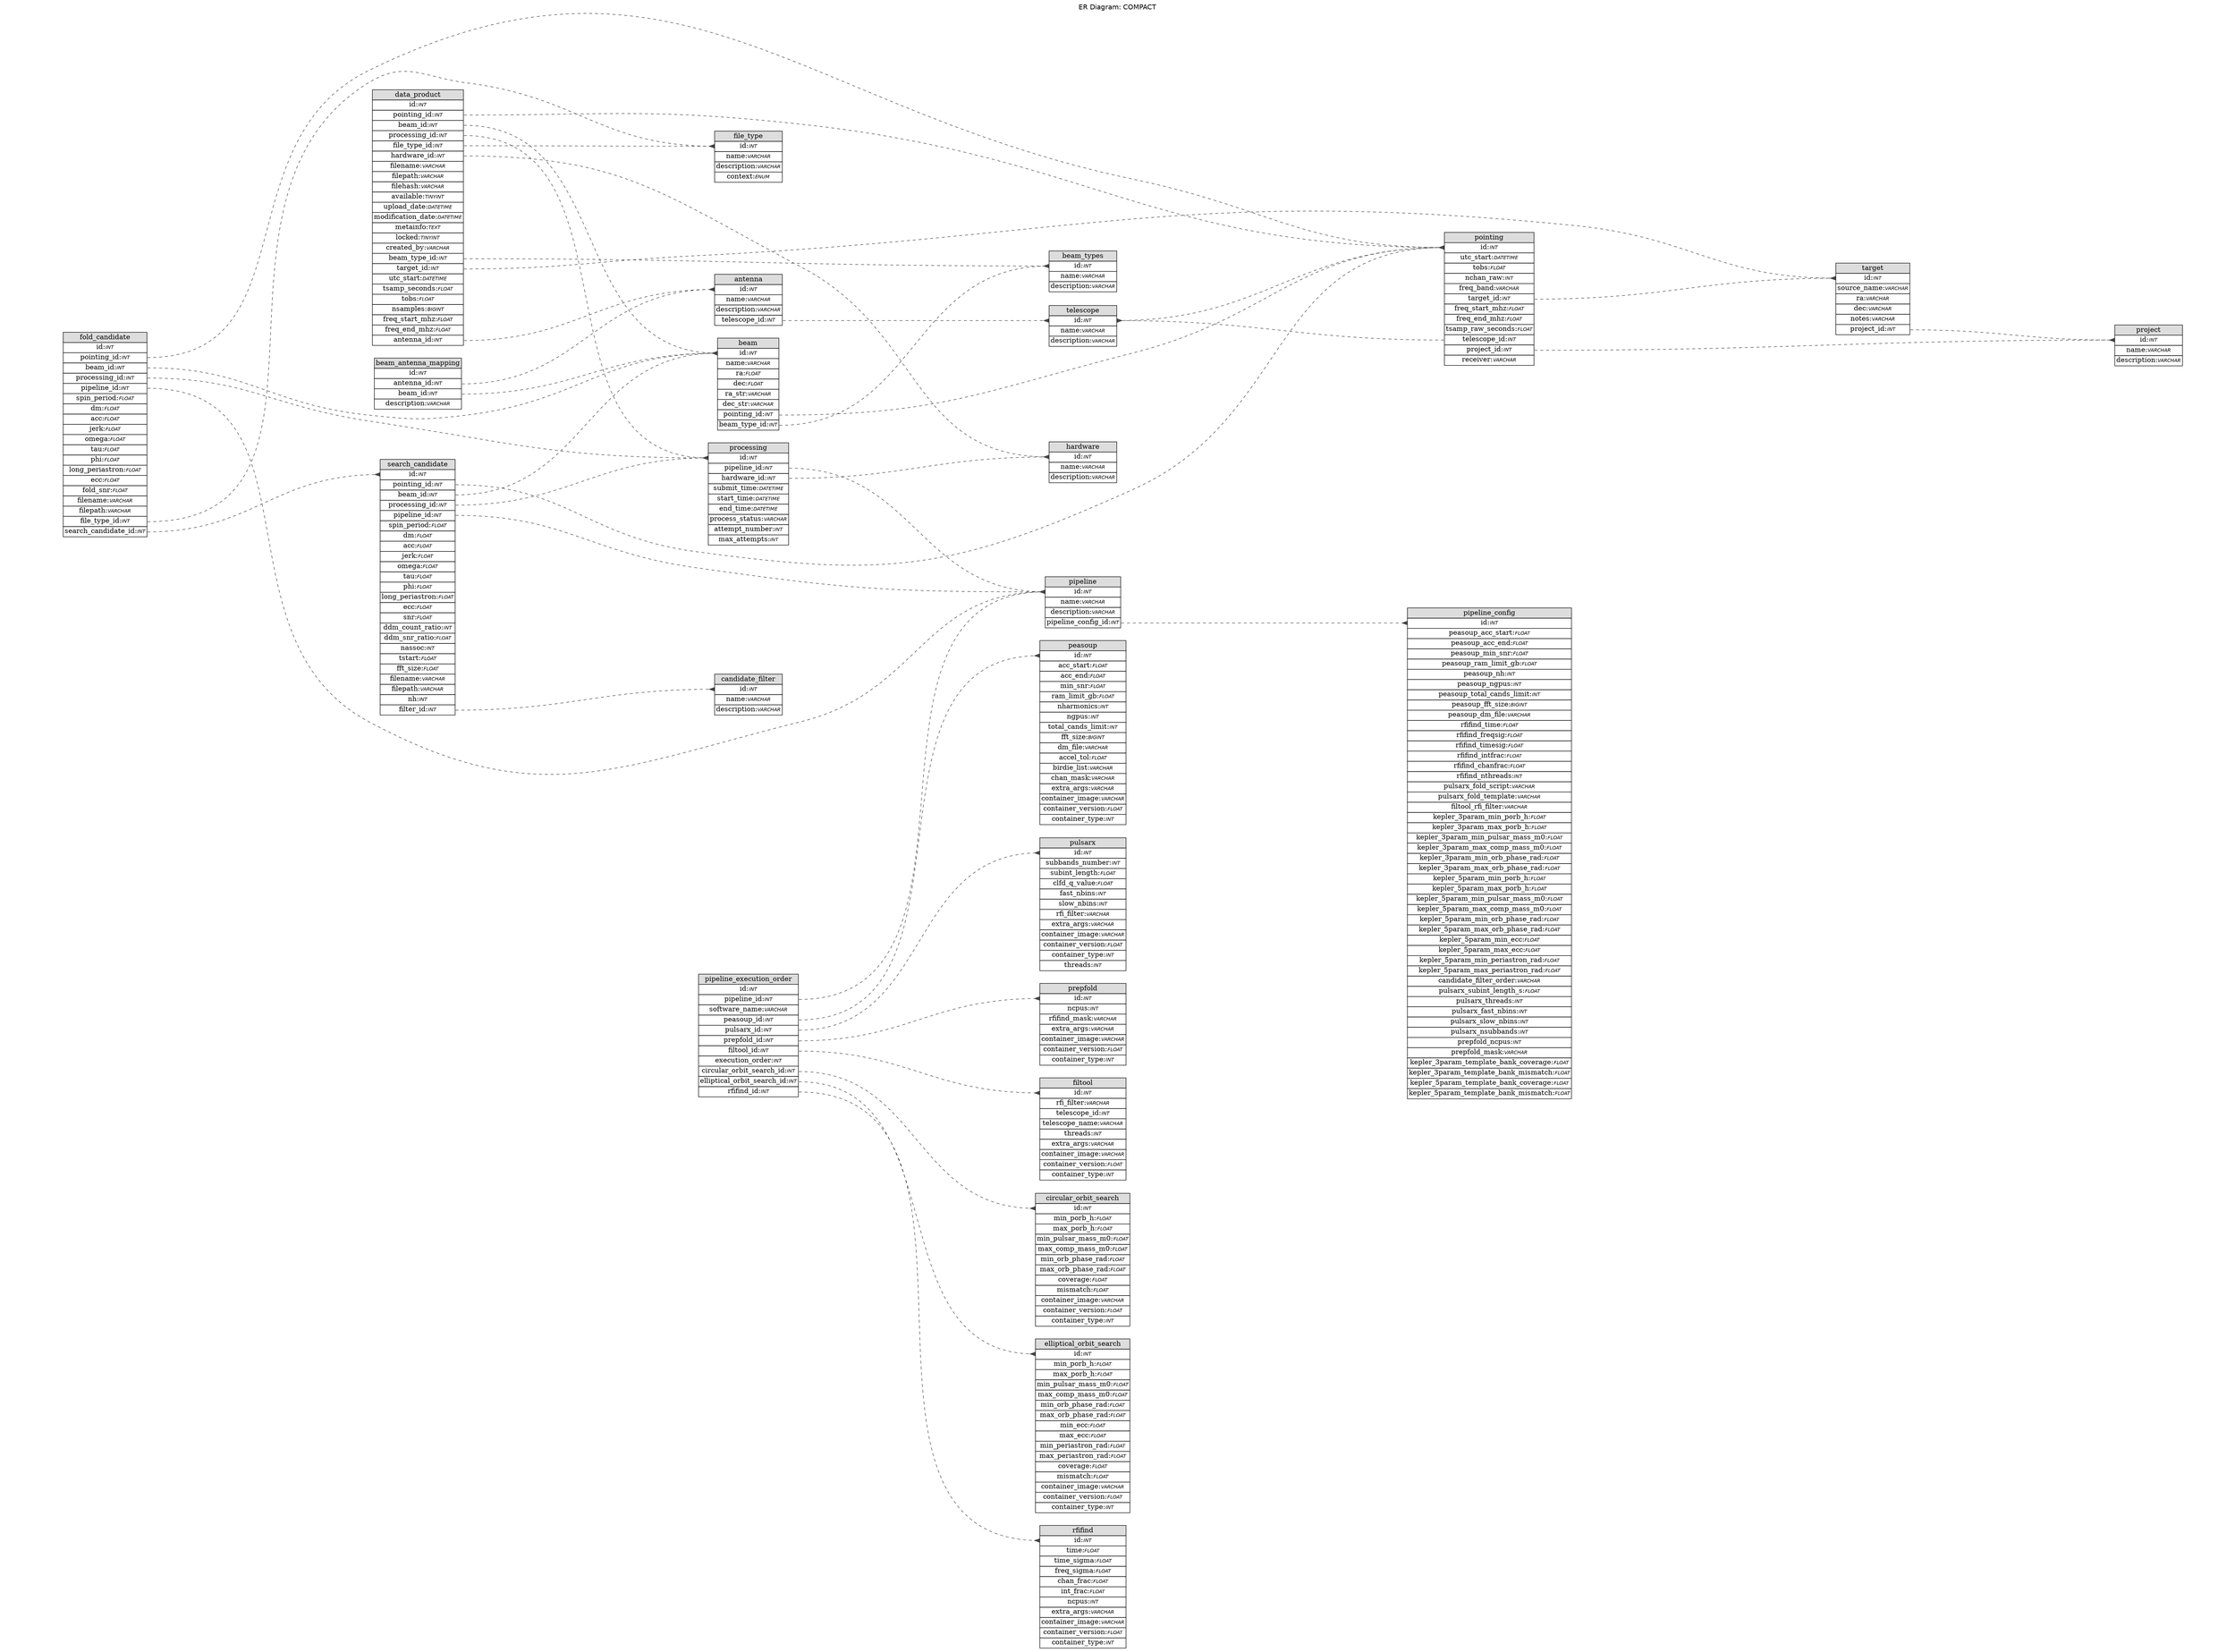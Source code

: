 // ************************************************************
// Generated by: Sequel Pro
// Version 4541
//
// http://www.sequelpro.com/
// https://github.com/sequelpro/sequelpro
//
// Host: 127.0.0.1 (MySQL 11.1.3-MariaDB)
// Database: COMPACT
// Generation Time: 2024-01-13 20:27:56 +0000
// ************************************************************

digraph "Database Structure" {
	label = "ER Diagram: COMPACT";
	labelloc = t;
	compound = true;
	node [ shape = record ];
	fontname = "Helvetica";
	ranksep = 1.25;
	ratio = 0.7;
	rankdir = LR;
	subgraph "table_antenna" {
		node [ shape = "plaintext" ];
		"antenna" [ label=<
			<TABLE BORDER="0" CELLSPACING="0" CELLBORDER="1">
			<TR><TD COLSPAN="3" BGCOLOR="#DDDDDD">antenna</TD></TR>
			<TR><TD COLSPAN="3" PORT="id">id:<FONT FACE="Helvetica-Oblique" POINT-SIZE="10">INT</FONT></TD></TR>
			<TR><TD COLSPAN="3" PORT="name">name:<FONT FACE="Helvetica-Oblique" POINT-SIZE="10">VARCHAR</FONT></TD></TR>
			<TR><TD COLSPAN="3" PORT="description">description:<FONT FACE="Helvetica-Oblique" POINT-SIZE="10">VARCHAR</FONT></TD></TR>
			<TR><TD COLSPAN="3" PORT="telescope_id">telescope_id:<FONT FACE="Helvetica-Oblique" POINT-SIZE="10">INT</FONT></TD></TR>
			</TABLE>>
		];
	}
	subgraph "table_beam" {
		node [ shape = "plaintext" ];
		"beam" [ label=<
			<TABLE BORDER="0" CELLSPACING="0" CELLBORDER="1">
			<TR><TD COLSPAN="3" BGCOLOR="#DDDDDD">beam</TD></TR>
			<TR><TD COLSPAN="3" PORT="id">id:<FONT FACE="Helvetica-Oblique" POINT-SIZE="10">INT</FONT></TD></TR>
			<TR><TD COLSPAN="3" PORT="name">name:<FONT FACE="Helvetica-Oblique" POINT-SIZE="10">VARCHAR</FONT></TD></TR>
			<TR><TD COLSPAN="3" PORT="ra">ra:<FONT FACE="Helvetica-Oblique" POINT-SIZE="10">FLOAT</FONT></TD></TR>
			<TR><TD COLSPAN="3" PORT="dec">dec:<FONT FACE="Helvetica-Oblique" POINT-SIZE="10">FLOAT</FONT></TD></TR>
			<TR><TD COLSPAN="3" PORT="ra_str">ra_str:<FONT FACE="Helvetica-Oblique" POINT-SIZE="10">VARCHAR</FONT></TD></TR>
			<TR><TD COLSPAN="3" PORT="dec_str">dec_str:<FONT FACE="Helvetica-Oblique" POINT-SIZE="10">VARCHAR</FONT></TD></TR>
			<TR><TD COLSPAN="3" PORT="pointing_id">pointing_id:<FONT FACE="Helvetica-Oblique" POINT-SIZE="10">INT</FONT></TD></TR>
			<TR><TD COLSPAN="3" PORT="beam_type_id">beam_type_id:<FONT FACE="Helvetica-Oblique" POINT-SIZE="10">INT</FONT></TD></TR>
			</TABLE>>
		];
	}
	subgraph "table_beam_antenna_mapping" {
		node [ shape = "plaintext" ];
		"beam_antenna_mapping" [ label=<
			<TABLE BORDER="0" CELLSPACING="0" CELLBORDER="1">
			<TR><TD COLSPAN="3" BGCOLOR="#DDDDDD">beam_antenna_mapping</TD></TR>
			<TR><TD COLSPAN="3" PORT="id">id:<FONT FACE="Helvetica-Oblique" POINT-SIZE="10">INT</FONT></TD></TR>
			<TR><TD COLSPAN="3" PORT="antenna_id">antenna_id:<FONT FACE="Helvetica-Oblique" POINT-SIZE="10">INT</FONT></TD></TR>
			<TR><TD COLSPAN="3" PORT="beam_id">beam_id:<FONT FACE="Helvetica-Oblique" POINT-SIZE="10">INT</FONT></TD></TR>
			<TR><TD COLSPAN="3" PORT="description">description:<FONT FACE="Helvetica-Oblique" POINT-SIZE="10">VARCHAR</FONT></TD></TR>
			</TABLE>>
		];
	}
	subgraph "table_beam_types" {
		node [ shape = "plaintext" ];
		"beam_types" [ label=<
			<TABLE BORDER="0" CELLSPACING="0" CELLBORDER="1">
			<TR><TD COLSPAN="3" BGCOLOR="#DDDDDD">beam_types</TD></TR>
			<TR><TD COLSPAN="3" PORT="id">id:<FONT FACE="Helvetica-Oblique" POINT-SIZE="10">INT</FONT></TD></TR>
			<TR><TD COLSPAN="3" PORT="name">name:<FONT FACE="Helvetica-Oblique" POINT-SIZE="10">VARCHAR</FONT></TD></TR>
			<TR><TD COLSPAN="3" PORT="description">description:<FONT FACE="Helvetica-Oblique" POINT-SIZE="10">VARCHAR</FONT></TD></TR>
			</TABLE>>
		];
	}
	subgraph "table_candidate_filter" {
		node [ shape = "plaintext" ];
		"candidate_filter" [ label=<
			<TABLE BORDER="0" CELLSPACING="0" CELLBORDER="1">
			<TR><TD COLSPAN="3" BGCOLOR="#DDDDDD">candidate_filter</TD></TR>
			<TR><TD COLSPAN="3" PORT="id">id:<FONT FACE="Helvetica-Oblique" POINT-SIZE="10">INT</FONT></TD></TR>
			<TR><TD COLSPAN="3" PORT="name">name:<FONT FACE="Helvetica-Oblique" POINT-SIZE="10">VARCHAR</FONT></TD></TR>
			<TR><TD COLSPAN="3" PORT="description">description:<FONT FACE="Helvetica-Oblique" POINT-SIZE="10">VARCHAR</FONT></TD></TR>
			</TABLE>>
		];
	}
	subgraph "table_circular_orbit_search" {
		node [ shape = "plaintext" ];
		"circular_orbit_search" [ label=<
			<TABLE BORDER="0" CELLSPACING="0" CELLBORDER="1">
			<TR><TD COLSPAN="3" BGCOLOR="#DDDDDD">circular_orbit_search</TD></TR>
			<TR><TD COLSPAN="3" PORT="id">id:<FONT FACE="Helvetica-Oblique" POINT-SIZE="10">INT</FONT></TD></TR>
			<TR><TD COLSPAN="3" PORT="min_porb_h">min_porb_h:<FONT FACE="Helvetica-Oblique" POINT-SIZE="10">FLOAT</FONT></TD></TR>
			<TR><TD COLSPAN="3" PORT="max_porb_h">max_porb_h:<FONT FACE="Helvetica-Oblique" POINT-SIZE="10">FLOAT</FONT></TD></TR>
			<TR><TD COLSPAN="3" PORT="min_pulsar_mass_m0">min_pulsar_mass_m0:<FONT FACE="Helvetica-Oblique" POINT-SIZE="10">FLOAT</FONT></TD></TR>
			<TR><TD COLSPAN="3" PORT="max_comp_mass_m0">max_comp_mass_m0:<FONT FACE="Helvetica-Oblique" POINT-SIZE="10">FLOAT</FONT></TD></TR>
			<TR><TD COLSPAN="3" PORT="min_orb_phase_rad">min_orb_phase_rad:<FONT FACE="Helvetica-Oblique" POINT-SIZE="10">FLOAT</FONT></TD></TR>
			<TR><TD COLSPAN="3" PORT="max_orb_phase_rad">max_orb_phase_rad:<FONT FACE="Helvetica-Oblique" POINT-SIZE="10">FLOAT</FONT></TD></TR>
			<TR><TD COLSPAN="3" PORT="coverage">coverage:<FONT FACE="Helvetica-Oblique" POINT-SIZE="10">FLOAT</FONT></TD></TR>
			<TR><TD COLSPAN="3" PORT="mismatch">mismatch:<FONT FACE="Helvetica-Oblique" POINT-SIZE="10">FLOAT</FONT></TD></TR>
			<TR><TD COLSPAN="3" PORT="container_image">container_image:<FONT FACE="Helvetica-Oblique" POINT-SIZE="10">VARCHAR</FONT></TD></TR>
			<TR><TD COLSPAN="3" PORT="container_version">container_version:<FONT FACE="Helvetica-Oblique" POINT-SIZE="10">FLOAT</FONT></TD></TR>
			<TR><TD COLSPAN="3" PORT="container_type">container_type:<FONT FACE="Helvetica-Oblique" POINT-SIZE="10">INT</FONT></TD></TR>
			</TABLE>>
		];
	}
	subgraph "table_data_product" {
		node [ shape = "plaintext" ];
		"data_product" [ label=<
			<TABLE BORDER="0" CELLSPACING="0" CELLBORDER="1">
			<TR><TD COLSPAN="3" BGCOLOR="#DDDDDD">data_product</TD></TR>
			<TR><TD COLSPAN="3" PORT="id">id:<FONT FACE="Helvetica-Oblique" POINT-SIZE="10">INT</FONT></TD></TR>
			<TR><TD COLSPAN="3" PORT="pointing_id">pointing_id:<FONT FACE="Helvetica-Oblique" POINT-SIZE="10">INT</FONT></TD></TR>
			<TR><TD COLSPAN="3" PORT="beam_id">beam_id:<FONT FACE="Helvetica-Oblique" POINT-SIZE="10">INT</FONT></TD></TR>
			<TR><TD COLSPAN="3" PORT="processing_id">processing_id:<FONT FACE="Helvetica-Oblique" POINT-SIZE="10">INT</FONT></TD></TR>
			<TR><TD COLSPAN="3" PORT="file_type_id">file_type_id:<FONT FACE="Helvetica-Oblique" POINT-SIZE="10">INT</FONT></TD></TR>
			<TR><TD COLSPAN="3" PORT="hardware_id">hardware_id:<FONT FACE="Helvetica-Oblique" POINT-SIZE="10">INT</FONT></TD></TR>
			<TR><TD COLSPAN="3" PORT="filename">filename:<FONT FACE="Helvetica-Oblique" POINT-SIZE="10">VARCHAR</FONT></TD></TR>
			<TR><TD COLSPAN="3" PORT="filepath">filepath:<FONT FACE="Helvetica-Oblique" POINT-SIZE="10">VARCHAR</FONT></TD></TR>
			<TR><TD COLSPAN="3" PORT="filehash">filehash:<FONT FACE="Helvetica-Oblique" POINT-SIZE="10">VARCHAR</FONT></TD></TR>
			<TR><TD COLSPAN="3" PORT="available">available:<FONT FACE="Helvetica-Oblique" POINT-SIZE="10">TINYINT</FONT></TD></TR>
			<TR><TD COLSPAN="3" PORT="upload_date">upload_date:<FONT FACE="Helvetica-Oblique" POINT-SIZE="10">DATETIME</FONT></TD></TR>
			<TR><TD COLSPAN="3" PORT="modification_date">modification_date:<FONT FACE="Helvetica-Oblique" POINT-SIZE="10">DATETIME</FONT></TD></TR>
			<TR><TD COLSPAN="3" PORT="metainfo">metainfo:<FONT FACE="Helvetica-Oblique" POINT-SIZE="10">TEXT</FONT></TD></TR>
			<TR><TD COLSPAN="3" PORT="locked">locked:<FONT FACE="Helvetica-Oblique" POINT-SIZE="10">TINYINT</FONT></TD></TR>
			<TR><TD COLSPAN="3" PORT="created_by">created_by:<FONT FACE="Helvetica-Oblique" POINT-SIZE="10">VARCHAR</FONT></TD></TR>
			<TR><TD COLSPAN="3" PORT="beam_type_id">beam_type_id:<FONT FACE="Helvetica-Oblique" POINT-SIZE="10">INT</FONT></TD></TR>
			<TR><TD COLSPAN="3" PORT="target_id">target_id:<FONT FACE="Helvetica-Oblique" POINT-SIZE="10">INT</FONT></TD></TR>
			<TR><TD COLSPAN="3" PORT="utc_start">utc_start:<FONT FACE="Helvetica-Oblique" POINT-SIZE="10">DATETIME</FONT></TD></TR>
			<TR><TD COLSPAN="3" PORT="tsamp_seconds">tsamp_seconds:<FONT FACE="Helvetica-Oblique" POINT-SIZE="10">FLOAT</FONT></TD></TR>
			<TR><TD COLSPAN="3" PORT="tobs">tobs:<FONT FACE="Helvetica-Oblique" POINT-SIZE="10">FLOAT</FONT></TD></TR>
			<TR><TD COLSPAN="3" PORT="nsamples">nsamples:<FONT FACE="Helvetica-Oblique" POINT-SIZE="10">BIGINT</FONT></TD></TR>
			<TR><TD COLSPAN="3" PORT="freq_start_mhz">freq_start_mhz:<FONT FACE="Helvetica-Oblique" POINT-SIZE="10">FLOAT</FONT></TD></TR>
			<TR><TD COLSPAN="3" PORT="freq_end_mhz">freq_end_mhz:<FONT FACE="Helvetica-Oblique" POINT-SIZE="10">FLOAT</FONT></TD></TR>
			<TR><TD COLSPAN="3" PORT="antenna_id">antenna_id:<FONT FACE="Helvetica-Oblique" POINT-SIZE="10">INT</FONT></TD></TR>
			</TABLE>>
		];
	}
	subgraph "table_elliptical_orbit_search" {
		node [ shape = "plaintext" ];
		"elliptical_orbit_search" [ label=<
			<TABLE BORDER="0" CELLSPACING="0" CELLBORDER="1">
			<TR><TD COLSPAN="3" BGCOLOR="#DDDDDD">elliptical_orbit_search</TD></TR>
			<TR><TD COLSPAN="3" PORT="id">id:<FONT FACE="Helvetica-Oblique" POINT-SIZE="10">INT</FONT></TD></TR>
			<TR><TD COLSPAN="3" PORT="min_porb_h">min_porb_h:<FONT FACE="Helvetica-Oblique" POINT-SIZE="10">FLOAT</FONT></TD></TR>
			<TR><TD COLSPAN="3" PORT="max_porb_h">max_porb_h:<FONT FACE="Helvetica-Oblique" POINT-SIZE="10">FLOAT</FONT></TD></TR>
			<TR><TD COLSPAN="3" PORT="min_pulsar_mass_m0">min_pulsar_mass_m0:<FONT FACE="Helvetica-Oblique" POINT-SIZE="10">FLOAT</FONT></TD></TR>
			<TR><TD COLSPAN="3" PORT="max_comp_mass_m0">max_comp_mass_m0:<FONT FACE="Helvetica-Oblique" POINT-SIZE="10">FLOAT</FONT></TD></TR>
			<TR><TD COLSPAN="3" PORT="min_orb_phase_rad">min_orb_phase_rad:<FONT FACE="Helvetica-Oblique" POINT-SIZE="10">FLOAT</FONT></TD></TR>
			<TR><TD COLSPAN="3" PORT="max_orb_phase_rad">max_orb_phase_rad:<FONT FACE="Helvetica-Oblique" POINT-SIZE="10">FLOAT</FONT></TD></TR>
			<TR><TD COLSPAN="3" PORT="min_ecc">min_ecc:<FONT FACE="Helvetica-Oblique" POINT-SIZE="10">FLOAT</FONT></TD></TR>
			<TR><TD COLSPAN="3" PORT="max_ecc">max_ecc:<FONT FACE="Helvetica-Oblique" POINT-SIZE="10">FLOAT</FONT></TD></TR>
			<TR><TD COLSPAN="3" PORT="min_periastron_rad">min_periastron_rad:<FONT FACE="Helvetica-Oblique" POINT-SIZE="10">FLOAT</FONT></TD></TR>
			<TR><TD COLSPAN="3" PORT="max_periastron_rad">max_periastron_rad:<FONT FACE="Helvetica-Oblique" POINT-SIZE="10">FLOAT</FONT></TD></TR>
			<TR><TD COLSPAN="3" PORT="coverage">coverage:<FONT FACE="Helvetica-Oblique" POINT-SIZE="10">FLOAT</FONT></TD></TR>
			<TR><TD COLSPAN="3" PORT="mismatch">mismatch:<FONT FACE="Helvetica-Oblique" POINT-SIZE="10">FLOAT</FONT></TD></TR>
			<TR><TD COLSPAN="3" PORT="container_image">container_image:<FONT FACE="Helvetica-Oblique" POINT-SIZE="10">VARCHAR</FONT></TD></TR>
			<TR><TD COLSPAN="3" PORT="container_version">container_version:<FONT FACE="Helvetica-Oblique" POINT-SIZE="10">FLOAT</FONT></TD></TR>
			<TR><TD COLSPAN="3" PORT="container_type">container_type:<FONT FACE="Helvetica-Oblique" POINT-SIZE="10">INT</FONT></TD></TR>
			</TABLE>>
		];
	}
	subgraph "table_file_type" {
		node [ shape = "plaintext" ];
		"file_type" [ label=<
			<TABLE BORDER="0" CELLSPACING="0" CELLBORDER="1">
			<TR><TD COLSPAN="3" BGCOLOR="#DDDDDD">file_type</TD></TR>
			<TR><TD COLSPAN="3" PORT="id">id:<FONT FACE="Helvetica-Oblique" POINT-SIZE="10">INT</FONT></TD></TR>
			<TR><TD COLSPAN="3" PORT="name">name:<FONT FACE="Helvetica-Oblique" POINT-SIZE="10">VARCHAR</FONT></TD></TR>
			<TR><TD COLSPAN="3" PORT="description">description:<FONT FACE="Helvetica-Oblique" POINT-SIZE="10">VARCHAR</FONT></TD></TR>
			<TR><TD COLSPAN="3" PORT="context">context:<FONT FACE="Helvetica-Oblique" POINT-SIZE="10">ENUM</FONT></TD></TR>
			</TABLE>>
		];
	}
	subgraph "table_filtool" {
		node [ shape = "plaintext" ];
		"filtool" [ label=<
			<TABLE BORDER="0" CELLSPACING="0" CELLBORDER="1">
			<TR><TD COLSPAN="3" BGCOLOR="#DDDDDD">filtool</TD></TR>
			<TR><TD COLSPAN="3" PORT="id">id:<FONT FACE="Helvetica-Oblique" POINT-SIZE="10">INT</FONT></TD></TR>
			<TR><TD COLSPAN="3" PORT="rfi_filter">rfi_filter:<FONT FACE="Helvetica-Oblique" POINT-SIZE="10">VARCHAR</FONT></TD></TR>
			<TR><TD COLSPAN="3" PORT="telescope_id">telescope_id:<FONT FACE="Helvetica-Oblique" POINT-SIZE="10">INT</FONT></TD></TR>
			<TR><TD COLSPAN="3" PORT="telescope_name">telescope_name:<FONT FACE="Helvetica-Oblique" POINT-SIZE="10">VARCHAR</FONT></TD></TR>
			<TR><TD COLSPAN="3" PORT="threads">threads:<FONT FACE="Helvetica-Oblique" POINT-SIZE="10">INT</FONT></TD></TR>
			<TR><TD COLSPAN="3" PORT="extra_args">extra_args:<FONT FACE="Helvetica-Oblique" POINT-SIZE="10">VARCHAR</FONT></TD></TR>
			<TR><TD COLSPAN="3" PORT="container_image">container_image:<FONT FACE="Helvetica-Oblique" POINT-SIZE="10">VARCHAR</FONT></TD></TR>
			<TR><TD COLSPAN="3" PORT="container_version">container_version:<FONT FACE="Helvetica-Oblique" POINT-SIZE="10">FLOAT</FONT></TD></TR>
			<TR><TD COLSPAN="3" PORT="container_type">container_type:<FONT FACE="Helvetica-Oblique" POINT-SIZE="10">INT</FONT></TD></TR>
			</TABLE>>
		];
	}
	subgraph "table_fold_candidate" {
		node [ shape = "plaintext" ];
		"fold_candidate" [ label=<
			<TABLE BORDER="0" CELLSPACING="0" CELLBORDER="1">
			<TR><TD COLSPAN="3" BGCOLOR="#DDDDDD">fold_candidate</TD></TR>
			<TR><TD COLSPAN="3" PORT="id">id:<FONT FACE="Helvetica-Oblique" POINT-SIZE="10">INT</FONT></TD></TR>
			<TR><TD COLSPAN="3" PORT="pointing_id">pointing_id:<FONT FACE="Helvetica-Oblique" POINT-SIZE="10">INT</FONT></TD></TR>
			<TR><TD COLSPAN="3" PORT="beam_id">beam_id:<FONT FACE="Helvetica-Oblique" POINT-SIZE="10">INT</FONT></TD></TR>
			<TR><TD COLSPAN="3" PORT="processing_id">processing_id:<FONT FACE="Helvetica-Oblique" POINT-SIZE="10">INT</FONT></TD></TR>
			<TR><TD COLSPAN="3" PORT="pipeline_id">pipeline_id:<FONT FACE="Helvetica-Oblique" POINT-SIZE="10">INT</FONT></TD></TR>
			<TR><TD COLSPAN="3" PORT="spin_period">spin_period:<FONT FACE="Helvetica-Oblique" POINT-SIZE="10">FLOAT</FONT></TD></TR>
			<TR><TD COLSPAN="3" PORT="dm">dm:<FONT FACE="Helvetica-Oblique" POINT-SIZE="10">FLOAT</FONT></TD></TR>
			<TR><TD COLSPAN="3" PORT="acc">acc:<FONT FACE="Helvetica-Oblique" POINT-SIZE="10">FLOAT</FONT></TD></TR>
			<TR><TD COLSPAN="3" PORT="jerk">jerk:<FONT FACE="Helvetica-Oblique" POINT-SIZE="10">FLOAT</FONT></TD></TR>
			<TR><TD COLSPAN="3" PORT="omega">omega:<FONT FACE="Helvetica-Oblique" POINT-SIZE="10">FLOAT</FONT></TD></TR>
			<TR><TD COLSPAN="3" PORT="tau">tau:<FONT FACE="Helvetica-Oblique" POINT-SIZE="10">FLOAT</FONT></TD></TR>
			<TR><TD COLSPAN="3" PORT="phi">phi:<FONT FACE="Helvetica-Oblique" POINT-SIZE="10">FLOAT</FONT></TD></TR>
			<TR><TD COLSPAN="3" PORT="long_periastron">long_periastron:<FONT FACE="Helvetica-Oblique" POINT-SIZE="10">FLOAT</FONT></TD></TR>
			<TR><TD COLSPAN="3" PORT="ecc">ecc:<FONT FACE="Helvetica-Oblique" POINT-SIZE="10">FLOAT</FONT></TD></TR>
			<TR><TD COLSPAN="3" PORT="fold_snr">fold_snr:<FONT FACE="Helvetica-Oblique" POINT-SIZE="10">FLOAT</FONT></TD></TR>
			<TR><TD COLSPAN="3" PORT="filename">filename:<FONT FACE="Helvetica-Oblique" POINT-SIZE="10">VARCHAR</FONT></TD></TR>
			<TR><TD COLSPAN="3" PORT="filepath">filepath:<FONT FACE="Helvetica-Oblique" POINT-SIZE="10">VARCHAR</FONT></TD></TR>
			<TR><TD COLSPAN="3" PORT="file_type_id">file_type_id:<FONT FACE="Helvetica-Oblique" POINT-SIZE="10">INT</FONT></TD></TR>
			<TR><TD COLSPAN="3" PORT="search_candidate_id">search_candidate_id:<FONT FACE="Helvetica-Oblique" POINT-SIZE="10">INT</FONT></TD></TR>
			</TABLE>>
		];
	}
	subgraph "table_hardware" {
		node [ shape = "plaintext" ];
		"hardware" [ label=<
			<TABLE BORDER="0" CELLSPACING="0" CELLBORDER="1">
			<TR><TD COLSPAN="3" BGCOLOR="#DDDDDD">hardware</TD></TR>
			<TR><TD COLSPAN="3" PORT="id">id:<FONT FACE="Helvetica-Oblique" POINT-SIZE="10">INT</FONT></TD></TR>
			<TR><TD COLSPAN="3" PORT="name">name:<FONT FACE="Helvetica-Oblique" POINT-SIZE="10">VARCHAR</FONT></TD></TR>
			<TR><TD COLSPAN="3" PORT="description">description:<FONT FACE="Helvetica-Oblique" POINT-SIZE="10">VARCHAR</FONT></TD></TR>
			</TABLE>>
		];
	}
	subgraph "table_peasoup" {
		node [ shape = "plaintext" ];
		"peasoup" [ label=<
			<TABLE BORDER="0" CELLSPACING="0" CELLBORDER="1">
			<TR><TD COLSPAN="3" BGCOLOR="#DDDDDD">peasoup</TD></TR>
			<TR><TD COLSPAN="3" PORT="id">id:<FONT FACE="Helvetica-Oblique" POINT-SIZE="10">INT</FONT></TD></TR>
			<TR><TD COLSPAN="3" PORT="acc_start">acc_start:<FONT FACE="Helvetica-Oblique" POINT-SIZE="10">FLOAT</FONT></TD></TR>
			<TR><TD COLSPAN="3" PORT="acc_end">acc_end:<FONT FACE="Helvetica-Oblique" POINT-SIZE="10">FLOAT</FONT></TD></TR>
			<TR><TD COLSPAN="3" PORT="min_snr">min_snr:<FONT FACE="Helvetica-Oblique" POINT-SIZE="10">FLOAT</FONT></TD></TR>
			<TR><TD COLSPAN="3" PORT="ram_limit_gb">ram_limit_gb:<FONT FACE="Helvetica-Oblique" POINT-SIZE="10">FLOAT</FONT></TD></TR>
			<TR><TD COLSPAN="3" PORT="nharmonics">nharmonics:<FONT FACE="Helvetica-Oblique" POINT-SIZE="10">INT</FONT></TD></TR>
			<TR><TD COLSPAN="3" PORT="ngpus">ngpus:<FONT FACE="Helvetica-Oblique" POINT-SIZE="10">INT</FONT></TD></TR>
			<TR><TD COLSPAN="3" PORT="total_cands_limit">total_cands_limit:<FONT FACE="Helvetica-Oblique" POINT-SIZE="10">INT</FONT></TD></TR>
			<TR><TD COLSPAN="3" PORT="fft_size">fft_size:<FONT FACE="Helvetica-Oblique" POINT-SIZE="10">BIGINT</FONT></TD></TR>
			<TR><TD COLSPAN="3" PORT="dm_file">dm_file:<FONT FACE="Helvetica-Oblique" POINT-SIZE="10">VARCHAR</FONT></TD></TR>
			<TR><TD COLSPAN="3" PORT="accel_tol">accel_tol:<FONT FACE="Helvetica-Oblique" POINT-SIZE="10">FLOAT</FONT></TD></TR>
			<TR><TD COLSPAN="3" PORT="birdie_list">birdie_list:<FONT FACE="Helvetica-Oblique" POINT-SIZE="10">VARCHAR</FONT></TD></TR>
			<TR><TD COLSPAN="3" PORT="chan_mask">chan_mask:<FONT FACE="Helvetica-Oblique" POINT-SIZE="10">VARCHAR</FONT></TD></TR>
			<TR><TD COLSPAN="3" PORT="extra_args">extra_args:<FONT FACE="Helvetica-Oblique" POINT-SIZE="10">VARCHAR</FONT></TD></TR>
			<TR><TD COLSPAN="3" PORT="container_image">container_image:<FONT FACE="Helvetica-Oblique" POINT-SIZE="10">VARCHAR</FONT></TD></TR>
			<TR><TD COLSPAN="3" PORT="container_version">container_version:<FONT FACE="Helvetica-Oblique" POINT-SIZE="10">FLOAT</FONT></TD></TR>
			<TR><TD COLSPAN="3" PORT="container_type">container_type:<FONT FACE="Helvetica-Oblique" POINT-SIZE="10">INT</FONT></TD></TR>
			</TABLE>>
		];
	}
	subgraph "table_pipeline" {
		node [ shape = "plaintext" ];
		"pipeline" [ label=<
			<TABLE BORDER="0" CELLSPACING="0" CELLBORDER="1">
			<TR><TD COLSPAN="3" BGCOLOR="#DDDDDD">pipeline</TD></TR>
			<TR><TD COLSPAN="3" PORT="id">id:<FONT FACE="Helvetica-Oblique" POINT-SIZE="10">INT</FONT></TD></TR>
			<TR><TD COLSPAN="3" PORT="name">name:<FONT FACE="Helvetica-Oblique" POINT-SIZE="10">VARCHAR</FONT></TD></TR>
			<TR><TD COLSPAN="3" PORT="description">description:<FONT FACE="Helvetica-Oblique" POINT-SIZE="10">VARCHAR</FONT></TD></TR>
			<TR><TD COLSPAN="3" PORT="pipeline_config_id">pipeline_config_id:<FONT FACE="Helvetica-Oblique" POINT-SIZE="10">INT</FONT></TD></TR>
			</TABLE>>
		];
	}
	subgraph "table_pipeline_config" {
		node [ shape = "plaintext" ];
		"pipeline_config" [ label=<
			<TABLE BORDER="0" CELLSPACING="0" CELLBORDER="1">
			<TR><TD COLSPAN="3" BGCOLOR="#DDDDDD">pipeline_config</TD></TR>
			<TR><TD COLSPAN="3" PORT="id">id:<FONT FACE="Helvetica-Oblique" POINT-SIZE="10">INT</FONT></TD></TR>
			<TR><TD COLSPAN="3" PORT="peasoup_acc_start">peasoup_acc_start:<FONT FACE="Helvetica-Oblique" POINT-SIZE="10">FLOAT</FONT></TD></TR>
			<TR><TD COLSPAN="3" PORT="peasoup_acc_end">peasoup_acc_end:<FONT FACE="Helvetica-Oblique" POINT-SIZE="10">FLOAT</FONT></TD></TR>
			<TR><TD COLSPAN="3" PORT="peasoup_min_snr">peasoup_min_snr:<FONT FACE="Helvetica-Oblique" POINT-SIZE="10">FLOAT</FONT></TD></TR>
			<TR><TD COLSPAN="3" PORT="peasoup_ram_limit_gb">peasoup_ram_limit_gb:<FONT FACE="Helvetica-Oblique" POINT-SIZE="10">FLOAT</FONT></TD></TR>
			<TR><TD COLSPAN="3" PORT="peasoup_nh">peasoup_nh:<FONT FACE="Helvetica-Oblique" POINT-SIZE="10">INT</FONT></TD></TR>
			<TR><TD COLSPAN="3" PORT="peasoup_ngpus">peasoup_ngpus:<FONT FACE="Helvetica-Oblique" POINT-SIZE="10">INT</FONT></TD></TR>
			<TR><TD COLSPAN="3" PORT="peasoup_total_cands_limit">peasoup_total_cands_limit:<FONT FACE="Helvetica-Oblique" POINT-SIZE="10">INT</FONT></TD></TR>
			<TR><TD COLSPAN="3" PORT="peasoup_fft_size">peasoup_fft_size:<FONT FACE="Helvetica-Oblique" POINT-SIZE="10">BIGINT</FONT></TD></TR>
			<TR><TD COLSPAN="3" PORT="peasoup_dm_file">peasoup_dm_file:<FONT FACE="Helvetica-Oblique" POINT-SIZE="10">VARCHAR</FONT></TD></TR>
			<TR><TD COLSPAN="3" PORT="rfifind_time">rfifind_time:<FONT FACE="Helvetica-Oblique" POINT-SIZE="10">FLOAT</FONT></TD></TR>
			<TR><TD COLSPAN="3" PORT="rfifind_freqsig">rfifind_freqsig:<FONT FACE="Helvetica-Oblique" POINT-SIZE="10">FLOAT</FONT></TD></TR>
			<TR><TD COLSPAN="3" PORT="rfifind_timesig">rfifind_timesig:<FONT FACE="Helvetica-Oblique" POINT-SIZE="10">FLOAT</FONT></TD></TR>
			<TR><TD COLSPAN="3" PORT="rfifind_intfrac">rfifind_intfrac:<FONT FACE="Helvetica-Oblique" POINT-SIZE="10">FLOAT</FONT></TD></TR>
			<TR><TD COLSPAN="3" PORT="rfifind_chanfrac">rfifind_chanfrac:<FONT FACE="Helvetica-Oblique" POINT-SIZE="10">FLOAT</FONT></TD></TR>
			<TR><TD COLSPAN="3" PORT="rfifind_nthreads">rfifind_nthreads:<FONT FACE="Helvetica-Oblique" POINT-SIZE="10">INT</FONT></TD></TR>
			<TR><TD COLSPAN="3" PORT="pulsarx_fold_script">pulsarx_fold_script:<FONT FACE="Helvetica-Oblique" POINT-SIZE="10">VARCHAR</FONT></TD></TR>
			<TR><TD COLSPAN="3" PORT="pulsarx_fold_template">pulsarx_fold_template:<FONT FACE="Helvetica-Oblique" POINT-SIZE="10">VARCHAR</FONT></TD></TR>
			<TR><TD COLSPAN="3" PORT="filtool_rfi_filter">filtool_rfi_filter:<FONT FACE="Helvetica-Oblique" POINT-SIZE="10">VARCHAR</FONT></TD></TR>
			<TR><TD COLSPAN="3" PORT="kepler_3param_min_porb_h">kepler_3param_min_porb_h:<FONT FACE="Helvetica-Oblique" POINT-SIZE="10">FLOAT</FONT></TD></TR>
			<TR><TD COLSPAN="3" PORT="kepler_3param_max_porb_h">kepler_3param_max_porb_h:<FONT FACE="Helvetica-Oblique" POINT-SIZE="10">FLOAT</FONT></TD></TR>
			<TR><TD COLSPAN="3" PORT="kepler_3param_min_pulsar_mass_m0">kepler_3param_min_pulsar_mass_m0:<FONT FACE="Helvetica-Oblique" POINT-SIZE="10">FLOAT</FONT></TD></TR>
			<TR><TD COLSPAN="3" PORT="kepler_3param_max_comp_mass_m0">kepler_3param_max_comp_mass_m0:<FONT FACE="Helvetica-Oblique" POINT-SIZE="10">FLOAT</FONT></TD></TR>
			<TR><TD COLSPAN="3" PORT="kepler_3param_min_orb_phase_rad">kepler_3param_min_orb_phase_rad:<FONT FACE="Helvetica-Oblique" POINT-SIZE="10">FLOAT</FONT></TD></TR>
			<TR><TD COLSPAN="3" PORT="kepler_3param_max_orb_phase_rad">kepler_3param_max_orb_phase_rad:<FONT FACE="Helvetica-Oblique" POINT-SIZE="10">FLOAT</FONT></TD></TR>
			<TR><TD COLSPAN="3" PORT="kepler_5param_min_porb_h">kepler_5param_min_porb_h:<FONT FACE="Helvetica-Oblique" POINT-SIZE="10">FLOAT</FONT></TD></TR>
			<TR><TD COLSPAN="3" PORT="kepler_5param_max_porb_h">kepler_5param_max_porb_h:<FONT FACE="Helvetica-Oblique" POINT-SIZE="10">FLOAT</FONT></TD></TR>
			<TR><TD COLSPAN="3" PORT="kepler_5param_min_pulsar_mass_m0">kepler_5param_min_pulsar_mass_m0:<FONT FACE="Helvetica-Oblique" POINT-SIZE="10">FLOAT</FONT></TD></TR>
			<TR><TD COLSPAN="3" PORT="kepler_5param_max_comp_mass_m0">kepler_5param_max_comp_mass_m0:<FONT FACE="Helvetica-Oblique" POINT-SIZE="10">FLOAT</FONT></TD></TR>
			<TR><TD COLSPAN="3" PORT="kepler_5param_min_orb_phase_rad">kepler_5param_min_orb_phase_rad:<FONT FACE="Helvetica-Oblique" POINT-SIZE="10">FLOAT</FONT></TD></TR>
			<TR><TD COLSPAN="3" PORT="kepler_5param_max_orb_phase_rad">kepler_5param_max_orb_phase_rad:<FONT FACE="Helvetica-Oblique" POINT-SIZE="10">FLOAT</FONT></TD></TR>
			<TR><TD COLSPAN="3" PORT="kepler_5param_min_ecc">kepler_5param_min_ecc:<FONT FACE="Helvetica-Oblique" POINT-SIZE="10">FLOAT</FONT></TD></TR>
			<TR><TD COLSPAN="3" PORT="kepler_5param_max_ecc">kepler_5param_max_ecc:<FONT FACE="Helvetica-Oblique" POINT-SIZE="10">FLOAT</FONT></TD></TR>
			<TR><TD COLSPAN="3" PORT="kepler_5param_min_periastron_rad">kepler_5param_min_periastron_rad:<FONT FACE="Helvetica-Oblique" POINT-SIZE="10">FLOAT</FONT></TD></TR>
			<TR><TD COLSPAN="3" PORT="kepler_5param_max_periastron_rad">kepler_5param_max_periastron_rad:<FONT FACE="Helvetica-Oblique" POINT-SIZE="10">FLOAT</FONT></TD></TR>
			<TR><TD COLSPAN="3" PORT="candidate_filter_order">candidate_filter_order:<FONT FACE="Helvetica-Oblique" POINT-SIZE="10">VARCHAR</FONT></TD></TR>
			<TR><TD COLSPAN="3" PORT="pulsarx_subint_length_s">pulsarx_subint_length_s:<FONT FACE="Helvetica-Oblique" POINT-SIZE="10">FLOAT</FONT></TD></TR>
			<TR><TD COLSPAN="3" PORT="pulsarx_threads">pulsarx_threads:<FONT FACE="Helvetica-Oblique" POINT-SIZE="10">INT</FONT></TD></TR>
			<TR><TD COLSPAN="3" PORT="pulsarx_fast_nbins">pulsarx_fast_nbins:<FONT FACE="Helvetica-Oblique" POINT-SIZE="10">INT</FONT></TD></TR>
			<TR><TD COLSPAN="3" PORT="pulsarx_slow_nbins">pulsarx_slow_nbins:<FONT FACE="Helvetica-Oblique" POINT-SIZE="10">INT</FONT></TD></TR>
			<TR><TD COLSPAN="3" PORT="pulsarx_nsubbands">pulsarx_nsubbands:<FONT FACE="Helvetica-Oblique" POINT-SIZE="10">INT</FONT></TD></TR>
			<TR><TD COLSPAN="3" PORT="prepfold_ncpus">prepfold_ncpus:<FONT FACE="Helvetica-Oblique" POINT-SIZE="10">INT</FONT></TD></TR>
			<TR><TD COLSPAN="3" PORT="prepfold_mask">prepfold_mask:<FONT FACE="Helvetica-Oblique" POINT-SIZE="10">VARCHAR</FONT></TD></TR>
			<TR><TD COLSPAN="3" PORT="kepler_3param_template_bank_coverage">kepler_3param_template_bank_coverage:<FONT FACE="Helvetica-Oblique" POINT-SIZE="10">FLOAT</FONT></TD></TR>
			<TR><TD COLSPAN="3" PORT="kepler_3param_template_bank_mismatch">kepler_3param_template_bank_mismatch:<FONT FACE="Helvetica-Oblique" POINT-SIZE="10">FLOAT</FONT></TD></TR>
			<TR><TD COLSPAN="3" PORT="kepler_5param_template_bank_coverage">kepler_5param_template_bank_coverage:<FONT FACE="Helvetica-Oblique" POINT-SIZE="10">FLOAT</FONT></TD></TR>
			<TR><TD COLSPAN="3" PORT="kepler_5param_template_bank_mismatch">kepler_5param_template_bank_mismatch:<FONT FACE="Helvetica-Oblique" POINT-SIZE="10">FLOAT</FONT></TD></TR>
			</TABLE>>
		];
	}
	subgraph "table_pipeline_execution_order" {
		node [ shape = "plaintext" ];
		"pipeline_execution_order" [ label=<
			<TABLE BORDER="0" CELLSPACING="0" CELLBORDER="1">
			<TR><TD COLSPAN="3" BGCOLOR="#DDDDDD">pipeline_execution_order</TD></TR>
			<TR><TD COLSPAN="3" PORT="id">id:<FONT FACE="Helvetica-Oblique" POINT-SIZE="10">INT</FONT></TD></TR>
			<TR><TD COLSPAN="3" PORT="pipeline_id">pipeline_id:<FONT FACE="Helvetica-Oblique" POINT-SIZE="10">INT</FONT></TD></TR>
			<TR><TD COLSPAN="3" PORT="software_name">software_name:<FONT FACE="Helvetica-Oblique" POINT-SIZE="10">VARCHAR</FONT></TD></TR>
			<TR><TD COLSPAN="3" PORT="peasoup_id">peasoup_id:<FONT FACE="Helvetica-Oblique" POINT-SIZE="10">INT</FONT></TD></TR>
			<TR><TD COLSPAN="3" PORT="pulsarx_id">pulsarx_id:<FONT FACE="Helvetica-Oblique" POINT-SIZE="10">INT</FONT></TD></TR>
			<TR><TD COLSPAN="3" PORT="prepfold_id">prepfold_id:<FONT FACE="Helvetica-Oblique" POINT-SIZE="10">INT</FONT></TD></TR>
			<TR><TD COLSPAN="3" PORT="filtool_id">filtool_id:<FONT FACE="Helvetica-Oblique" POINT-SIZE="10">INT</FONT></TD></TR>
			<TR><TD COLSPAN="3" PORT="execution_order">execution_order:<FONT FACE="Helvetica-Oblique" POINT-SIZE="10">INT</FONT></TD></TR>
			<TR><TD COLSPAN="3" PORT="circular_orbit_search_id">circular_orbit_search_id:<FONT FACE="Helvetica-Oblique" POINT-SIZE="10">INT</FONT></TD></TR>
			<TR><TD COLSPAN="3" PORT="elliptical_orbit_search_id">elliptical_orbit_search_id:<FONT FACE="Helvetica-Oblique" POINT-SIZE="10">INT</FONT></TD></TR>
			<TR><TD COLSPAN="3" PORT="rfifind_id">rfifind_id:<FONT FACE="Helvetica-Oblique" POINT-SIZE="10">INT</FONT></TD></TR>
			</TABLE>>
		];
	}
	subgraph "table_pointing" {
		node [ shape = "plaintext" ];
		"pointing" [ label=<
			<TABLE BORDER="0" CELLSPACING="0" CELLBORDER="1">
			<TR><TD COLSPAN="3" BGCOLOR="#DDDDDD">pointing</TD></TR>
			<TR><TD COLSPAN="3" PORT="id">id:<FONT FACE="Helvetica-Oblique" POINT-SIZE="10">INT</FONT></TD></TR>
			<TR><TD COLSPAN="3" PORT="utc_start">utc_start:<FONT FACE="Helvetica-Oblique" POINT-SIZE="10">DATETIME</FONT></TD></TR>
			<TR><TD COLSPAN="3" PORT="tobs">tobs:<FONT FACE="Helvetica-Oblique" POINT-SIZE="10">FLOAT</FONT></TD></TR>
			<TR><TD COLSPAN="3" PORT="nchan_raw">nchan_raw:<FONT FACE="Helvetica-Oblique" POINT-SIZE="10">INT</FONT></TD></TR>
			<TR><TD COLSPAN="3" PORT="freq_band">freq_band:<FONT FACE="Helvetica-Oblique" POINT-SIZE="10">VARCHAR</FONT></TD></TR>
			<TR><TD COLSPAN="3" PORT="target_id">target_id:<FONT FACE="Helvetica-Oblique" POINT-SIZE="10">INT</FONT></TD></TR>
			<TR><TD COLSPAN="3" PORT="freq_start_mhz">freq_start_mhz:<FONT FACE="Helvetica-Oblique" POINT-SIZE="10">FLOAT</FONT></TD></TR>
			<TR><TD COLSPAN="3" PORT="freq_end_mhz">freq_end_mhz:<FONT FACE="Helvetica-Oblique" POINT-SIZE="10">FLOAT</FONT></TD></TR>
			<TR><TD COLSPAN="3" PORT="tsamp_raw_seconds">tsamp_raw_seconds:<FONT FACE="Helvetica-Oblique" POINT-SIZE="10">FLOAT</FONT></TD></TR>
			<TR><TD COLSPAN="3" PORT="telescope_id">telescope_id:<FONT FACE="Helvetica-Oblique" POINT-SIZE="10">INT</FONT></TD></TR>
			<TR><TD COLSPAN="3" PORT="project_id">project_id:<FONT FACE="Helvetica-Oblique" POINT-SIZE="10">INT</FONT></TD></TR>
			<TR><TD COLSPAN="3" PORT="receiver">receiver:<FONT FACE="Helvetica-Oblique" POINT-SIZE="10">VARCHAR</FONT></TD></TR>
			</TABLE>>
		];
	}
	subgraph "table_prepfold" {
		node [ shape = "plaintext" ];
		"prepfold" [ label=<
			<TABLE BORDER="0" CELLSPACING="0" CELLBORDER="1">
			<TR><TD COLSPAN="3" BGCOLOR="#DDDDDD">prepfold</TD></TR>
			<TR><TD COLSPAN="3" PORT="id">id:<FONT FACE="Helvetica-Oblique" POINT-SIZE="10">INT</FONT></TD></TR>
			<TR><TD COLSPAN="3" PORT="ncpus">ncpus:<FONT FACE="Helvetica-Oblique" POINT-SIZE="10">INT</FONT></TD></TR>
			<TR><TD COLSPAN="3" PORT="rfifind_mask">rfifind_mask:<FONT FACE="Helvetica-Oblique" POINT-SIZE="10">VARCHAR</FONT></TD></TR>
			<TR><TD COLSPAN="3" PORT="extra_args">extra_args:<FONT FACE="Helvetica-Oblique" POINT-SIZE="10">VARCHAR</FONT></TD></TR>
			<TR><TD COLSPAN="3" PORT="container_image">container_image:<FONT FACE="Helvetica-Oblique" POINT-SIZE="10">VARCHAR</FONT></TD></TR>
			<TR><TD COLSPAN="3" PORT="container_version">container_version:<FONT FACE="Helvetica-Oblique" POINT-SIZE="10">FLOAT</FONT></TD></TR>
			<TR><TD COLSPAN="3" PORT="container_type">container_type:<FONT FACE="Helvetica-Oblique" POINT-SIZE="10">INT</FONT></TD></TR>
			</TABLE>>
		];
	}
	subgraph "table_processing" {
		node [ shape = "plaintext" ];
		"processing" [ label=<
			<TABLE BORDER="0" CELLSPACING="0" CELLBORDER="1">
			<TR><TD COLSPAN="3" BGCOLOR="#DDDDDD">processing</TD></TR>
			<TR><TD COLSPAN="3" PORT="id">id:<FONT FACE="Helvetica-Oblique" POINT-SIZE="10">INT</FONT></TD></TR>
			<TR><TD COLSPAN="3" PORT="pipeline_id">pipeline_id:<FONT FACE="Helvetica-Oblique" POINT-SIZE="10">INT</FONT></TD></TR>
			<TR><TD COLSPAN="3" PORT="hardware_id">hardware_id:<FONT FACE="Helvetica-Oblique" POINT-SIZE="10">INT</FONT></TD></TR>
			<TR><TD COLSPAN="3" PORT="submit_time">submit_time:<FONT FACE="Helvetica-Oblique" POINT-SIZE="10">DATETIME</FONT></TD></TR>
			<TR><TD COLSPAN="3" PORT="start_time">start_time:<FONT FACE="Helvetica-Oblique" POINT-SIZE="10">DATETIME</FONT></TD></TR>
			<TR><TD COLSPAN="3" PORT="end_time">end_time:<FONT FACE="Helvetica-Oblique" POINT-SIZE="10">DATETIME</FONT></TD></TR>
			<TR><TD COLSPAN="3" PORT="process_status">process_status:<FONT FACE="Helvetica-Oblique" POINT-SIZE="10">VARCHAR</FONT></TD></TR>
			<TR><TD COLSPAN="3" PORT="attempt_number">attempt_number:<FONT FACE="Helvetica-Oblique" POINT-SIZE="10">INT</FONT></TD></TR>
			<TR><TD COLSPAN="3" PORT="max_attempts">max_attempts:<FONT FACE="Helvetica-Oblique" POINT-SIZE="10">INT</FONT></TD></TR>
			</TABLE>>
		];
	}
	subgraph "table_project" {
		node [ shape = "plaintext" ];
		"project" [ label=<
			<TABLE BORDER="0" CELLSPACING="0" CELLBORDER="1">
			<TR><TD COLSPAN="3" BGCOLOR="#DDDDDD">project</TD></TR>
			<TR><TD COLSPAN="3" PORT="id">id:<FONT FACE="Helvetica-Oblique" POINT-SIZE="10">INT</FONT></TD></TR>
			<TR><TD COLSPAN="3" PORT="name">name:<FONT FACE="Helvetica-Oblique" POINT-SIZE="10">VARCHAR</FONT></TD></TR>
			<TR><TD COLSPAN="3" PORT="description">description:<FONT FACE="Helvetica-Oblique" POINT-SIZE="10">VARCHAR</FONT></TD></TR>
			</TABLE>>
		];
	}
	subgraph "table_pulsarx" {
		node [ shape = "plaintext" ];
		"pulsarx" [ label=<
			<TABLE BORDER="0" CELLSPACING="0" CELLBORDER="1">
			<TR><TD COLSPAN="3" BGCOLOR="#DDDDDD">pulsarx</TD></TR>
			<TR><TD COLSPAN="3" PORT="id">id:<FONT FACE="Helvetica-Oblique" POINT-SIZE="10">INT</FONT></TD></TR>
			<TR><TD COLSPAN="3" PORT="subbands_number">subbands_number:<FONT FACE="Helvetica-Oblique" POINT-SIZE="10">INT</FONT></TD></TR>
			<TR><TD COLSPAN="3" PORT="subint_length">subint_length:<FONT FACE="Helvetica-Oblique" POINT-SIZE="10">FLOAT</FONT></TD></TR>
			<TR><TD COLSPAN="3" PORT="clfd_q_value">clfd_q_value:<FONT FACE="Helvetica-Oblique" POINT-SIZE="10">FLOAT</FONT></TD></TR>
			<TR><TD COLSPAN="3" PORT="fast_nbins">fast_nbins:<FONT FACE="Helvetica-Oblique" POINT-SIZE="10">INT</FONT></TD></TR>
			<TR><TD COLSPAN="3" PORT="slow_nbins">slow_nbins:<FONT FACE="Helvetica-Oblique" POINT-SIZE="10">INT</FONT></TD></TR>
			<TR><TD COLSPAN="3" PORT="rfi_filter">rfi_filter:<FONT FACE="Helvetica-Oblique" POINT-SIZE="10">VARCHAR</FONT></TD></TR>
			<TR><TD COLSPAN="3" PORT="extra_args">extra_args:<FONT FACE="Helvetica-Oblique" POINT-SIZE="10">VARCHAR</FONT></TD></TR>
			<TR><TD COLSPAN="3" PORT="container_image">container_image:<FONT FACE="Helvetica-Oblique" POINT-SIZE="10">VARCHAR</FONT></TD></TR>
			<TR><TD COLSPAN="3" PORT="container_version">container_version:<FONT FACE="Helvetica-Oblique" POINT-SIZE="10">FLOAT</FONT></TD></TR>
			<TR><TD COLSPAN="3" PORT="container_type">container_type:<FONT FACE="Helvetica-Oblique" POINT-SIZE="10">INT</FONT></TD></TR>
			<TR><TD COLSPAN="3" PORT="threads">threads:<FONT FACE="Helvetica-Oblique" POINT-SIZE="10">INT</FONT></TD></TR>
			</TABLE>>
		];
	}
	subgraph "table_rfifind" {
		node [ shape = "plaintext" ];
		"rfifind" [ label=<
			<TABLE BORDER="0" CELLSPACING="0" CELLBORDER="1">
			<TR><TD COLSPAN="3" BGCOLOR="#DDDDDD">rfifind</TD></TR>
			<TR><TD COLSPAN="3" PORT="id">id:<FONT FACE="Helvetica-Oblique" POINT-SIZE="10">INT</FONT></TD></TR>
			<TR><TD COLSPAN="3" PORT="time">time:<FONT FACE="Helvetica-Oblique" POINT-SIZE="10">FLOAT</FONT></TD></TR>
			<TR><TD COLSPAN="3" PORT="time_sigma">time_sigma:<FONT FACE="Helvetica-Oblique" POINT-SIZE="10">FLOAT</FONT></TD></TR>
			<TR><TD COLSPAN="3" PORT="freq_sigma">freq_sigma:<FONT FACE="Helvetica-Oblique" POINT-SIZE="10">FLOAT</FONT></TD></TR>
			<TR><TD COLSPAN="3" PORT="chan_frac">chan_frac:<FONT FACE="Helvetica-Oblique" POINT-SIZE="10">FLOAT</FONT></TD></TR>
			<TR><TD COLSPAN="3" PORT="int_frac">int_frac:<FONT FACE="Helvetica-Oblique" POINT-SIZE="10">FLOAT</FONT></TD></TR>
			<TR><TD COLSPAN="3" PORT="ncpus">ncpus:<FONT FACE="Helvetica-Oblique" POINT-SIZE="10">INT</FONT></TD></TR>
			<TR><TD COLSPAN="3" PORT="extra_args">extra_args:<FONT FACE="Helvetica-Oblique" POINT-SIZE="10">VARCHAR</FONT></TD></TR>
			<TR><TD COLSPAN="3" PORT="container_image">container_image:<FONT FACE="Helvetica-Oblique" POINT-SIZE="10">VARCHAR</FONT></TD></TR>
			<TR><TD COLSPAN="3" PORT="container_version">container_version:<FONT FACE="Helvetica-Oblique" POINT-SIZE="10">FLOAT</FONT></TD></TR>
			<TR><TD COLSPAN="3" PORT="container_type">container_type:<FONT FACE="Helvetica-Oblique" POINT-SIZE="10">INT</FONT></TD></TR>
			</TABLE>>
		];
	}
	subgraph "table_search_candidate" {
		node [ shape = "plaintext" ];
		"search_candidate" [ label=<
			<TABLE BORDER="0" CELLSPACING="0" CELLBORDER="1">
			<TR><TD COLSPAN="3" BGCOLOR="#DDDDDD">search_candidate</TD></TR>
			<TR><TD COLSPAN="3" PORT="id">id:<FONT FACE="Helvetica-Oblique" POINT-SIZE="10">INT</FONT></TD></TR>
			<TR><TD COLSPAN="3" PORT="pointing_id">pointing_id:<FONT FACE="Helvetica-Oblique" POINT-SIZE="10">INT</FONT></TD></TR>
			<TR><TD COLSPAN="3" PORT="beam_id">beam_id:<FONT FACE="Helvetica-Oblique" POINT-SIZE="10">INT</FONT></TD></TR>
			<TR><TD COLSPAN="3" PORT="processing_id">processing_id:<FONT FACE="Helvetica-Oblique" POINT-SIZE="10">INT</FONT></TD></TR>
			<TR><TD COLSPAN="3" PORT="pipeline_id">pipeline_id:<FONT FACE="Helvetica-Oblique" POINT-SIZE="10">INT</FONT></TD></TR>
			<TR><TD COLSPAN="3" PORT="spin_period">spin_period:<FONT FACE="Helvetica-Oblique" POINT-SIZE="10">FLOAT</FONT></TD></TR>
			<TR><TD COLSPAN="3" PORT="dm">dm:<FONT FACE="Helvetica-Oblique" POINT-SIZE="10">FLOAT</FONT></TD></TR>
			<TR><TD COLSPAN="3" PORT="acc">acc:<FONT FACE="Helvetica-Oblique" POINT-SIZE="10">FLOAT</FONT></TD></TR>
			<TR><TD COLSPAN="3" PORT="jerk">jerk:<FONT FACE="Helvetica-Oblique" POINT-SIZE="10">FLOAT</FONT></TD></TR>
			<TR><TD COLSPAN="3" PORT="omega">omega:<FONT FACE="Helvetica-Oblique" POINT-SIZE="10">FLOAT</FONT></TD></TR>
			<TR><TD COLSPAN="3" PORT="tau">tau:<FONT FACE="Helvetica-Oblique" POINT-SIZE="10">FLOAT</FONT></TD></TR>
			<TR><TD COLSPAN="3" PORT="phi">phi:<FONT FACE="Helvetica-Oblique" POINT-SIZE="10">FLOAT</FONT></TD></TR>
			<TR><TD COLSPAN="3" PORT="long_periastron">long_periastron:<FONT FACE="Helvetica-Oblique" POINT-SIZE="10">FLOAT</FONT></TD></TR>
			<TR><TD COLSPAN="3" PORT="ecc">ecc:<FONT FACE="Helvetica-Oblique" POINT-SIZE="10">FLOAT</FONT></TD></TR>
			<TR><TD COLSPAN="3" PORT="snr">snr:<FONT FACE="Helvetica-Oblique" POINT-SIZE="10">FLOAT</FONT></TD></TR>
			<TR><TD COLSPAN="3" PORT="ddm_count_ratio">ddm_count_ratio:<FONT FACE="Helvetica-Oblique" POINT-SIZE="10">INT</FONT></TD></TR>
			<TR><TD COLSPAN="3" PORT="ddm_snr_ratio">ddm_snr_ratio:<FONT FACE="Helvetica-Oblique" POINT-SIZE="10">FLOAT</FONT></TD></TR>
			<TR><TD COLSPAN="3" PORT="nassoc">nassoc:<FONT FACE="Helvetica-Oblique" POINT-SIZE="10">INT</FONT></TD></TR>
			<TR><TD COLSPAN="3" PORT="tstart">tstart:<FONT FACE="Helvetica-Oblique" POINT-SIZE="10">FLOAT</FONT></TD></TR>
			<TR><TD COLSPAN="3" PORT="fft_size">fft_size:<FONT FACE="Helvetica-Oblique" POINT-SIZE="10">FLOAT</FONT></TD></TR>
			<TR><TD COLSPAN="3" PORT="filename">filename:<FONT FACE="Helvetica-Oblique" POINT-SIZE="10">VARCHAR</FONT></TD></TR>
			<TR><TD COLSPAN="3" PORT="filepath">filepath:<FONT FACE="Helvetica-Oblique" POINT-SIZE="10">VARCHAR</FONT></TD></TR>
			<TR><TD COLSPAN="3" PORT="nh">nh:<FONT FACE="Helvetica-Oblique" POINT-SIZE="10">INT</FONT></TD></TR>
			<TR><TD COLSPAN="3" PORT="filter_id">filter_id:<FONT FACE="Helvetica-Oblique" POINT-SIZE="10">INT</FONT></TD></TR>
			</TABLE>>
		];
	}
	subgraph "table_target" {
		node [ shape = "plaintext" ];
		"target" [ label=<
			<TABLE BORDER="0" CELLSPACING="0" CELLBORDER="1">
			<TR><TD COLSPAN="3" BGCOLOR="#DDDDDD">target</TD></TR>
			<TR><TD COLSPAN="3" PORT="id">id:<FONT FACE="Helvetica-Oblique" POINT-SIZE="10">INT</FONT></TD></TR>
			<TR><TD COLSPAN="3" PORT="source_name">source_name:<FONT FACE="Helvetica-Oblique" POINT-SIZE="10">VARCHAR</FONT></TD></TR>
			<TR><TD COLSPAN="3" PORT="ra">ra:<FONT FACE="Helvetica-Oblique" POINT-SIZE="10">VARCHAR</FONT></TD></TR>
			<TR><TD COLSPAN="3" PORT="dec">dec:<FONT FACE="Helvetica-Oblique" POINT-SIZE="10">VARCHAR</FONT></TD></TR>
			<TR><TD COLSPAN="3" PORT="notes">notes:<FONT FACE="Helvetica-Oblique" POINT-SIZE="10">VARCHAR</FONT></TD></TR>
			<TR><TD COLSPAN="3" PORT="project_id">project_id:<FONT FACE="Helvetica-Oblique" POINT-SIZE="10">INT</FONT></TD></TR>
			</TABLE>>
		];
	}
	subgraph "table_telescope" {
		node [ shape = "plaintext" ];
		"telescope" [ label=<
			<TABLE BORDER="0" CELLSPACING="0" CELLBORDER="1">
			<TR><TD COLSPAN="3" BGCOLOR="#DDDDDD">telescope</TD></TR>
			<TR><TD COLSPAN="3" PORT="id">id:<FONT FACE="Helvetica-Oblique" POINT-SIZE="10">INT</FONT></TD></TR>
			<TR><TD COLSPAN="3" PORT="name">name:<FONT FACE="Helvetica-Oblique" POINT-SIZE="10">VARCHAR</FONT></TD></TR>
			<TR><TD COLSPAN="3" PORT="description">description:<FONT FACE="Helvetica-Oblique" POINT-SIZE="10">VARCHAR</FONT></TD></TR>
			</TABLE>>
		];
	}
edge [ arrowhead=inv, arrowtail=normal, style=dashed, color="#444444" ];
antenna:telescope_id -> telescope:id ;
beam:beam_type_id -> beam_types:id ;
beam:pointing_id -> pointing:id ;
beam_antenna_mapping:antenna_id -> antenna:id ;
beam_antenna_mapping:beam_id -> beam:id ;
data_product:target_id -> target:id ;
data_product:antenna_id -> antenna:id ;
data_product:beam_id -> beam:id ;
data_product:beam_type_id -> beam_types:id ;
data_product:file_type_id -> file_type:id ;
data_product:hardware_id -> hardware:id ;
data_product:pointing_id -> pointing:id ;
data_product:processing_id -> processing:id ;
fold_candidate:pipeline_id -> pipeline:id ;
fold_candidate:beam_id -> beam:id ;
fold_candidate:file_type_id -> file_type:id ;
fold_candidate:pointing_id -> pointing:id ;
fold_candidate:processing_id -> processing:id ;
fold_candidate:search_candidate_id -> search_candidate:id ;
pipeline:pipeline_config_id -> pipeline_config:id ;
pipeline_execution_order:circular_orbit_search_id -> circular_orbit_search:id ;
pipeline_execution_order:elliptical_orbit_search_id -> elliptical_orbit_search:id ;
pipeline_execution_order:pipeline_id -> pipeline:id ;
pipeline_execution_order:peasoup_id -> peasoup:id ;
pipeline_execution_order:pulsarx_id -> pulsarx:id ;
pipeline_execution_order:prepfold_id -> prepfold:id ;
pipeline_execution_order:filtool_id -> filtool:id ;
pipeline_execution_order:rfifind_id -> rfifind:id ;
pointing:target_id -> target:id ;
pointing:telescope_id -> telescope:id ;
pointing:project_id -> project:id ;
processing:hardware_id -> hardware:id ;
processing:pipeline_id -> pipeline:id ;
search_candidate:beam_id -> beam:id ;
search_candidate:pipeline_id -> pipeline:id ;
search_candidate:pointing_id -> pointing:id ;
search_candidate:processing_id -> processing:id ;
search_candidate:filter_id -> candidate_filter:id ;
target:project_id -> project:id ;
telescope:id -> pointing:id ;
}
